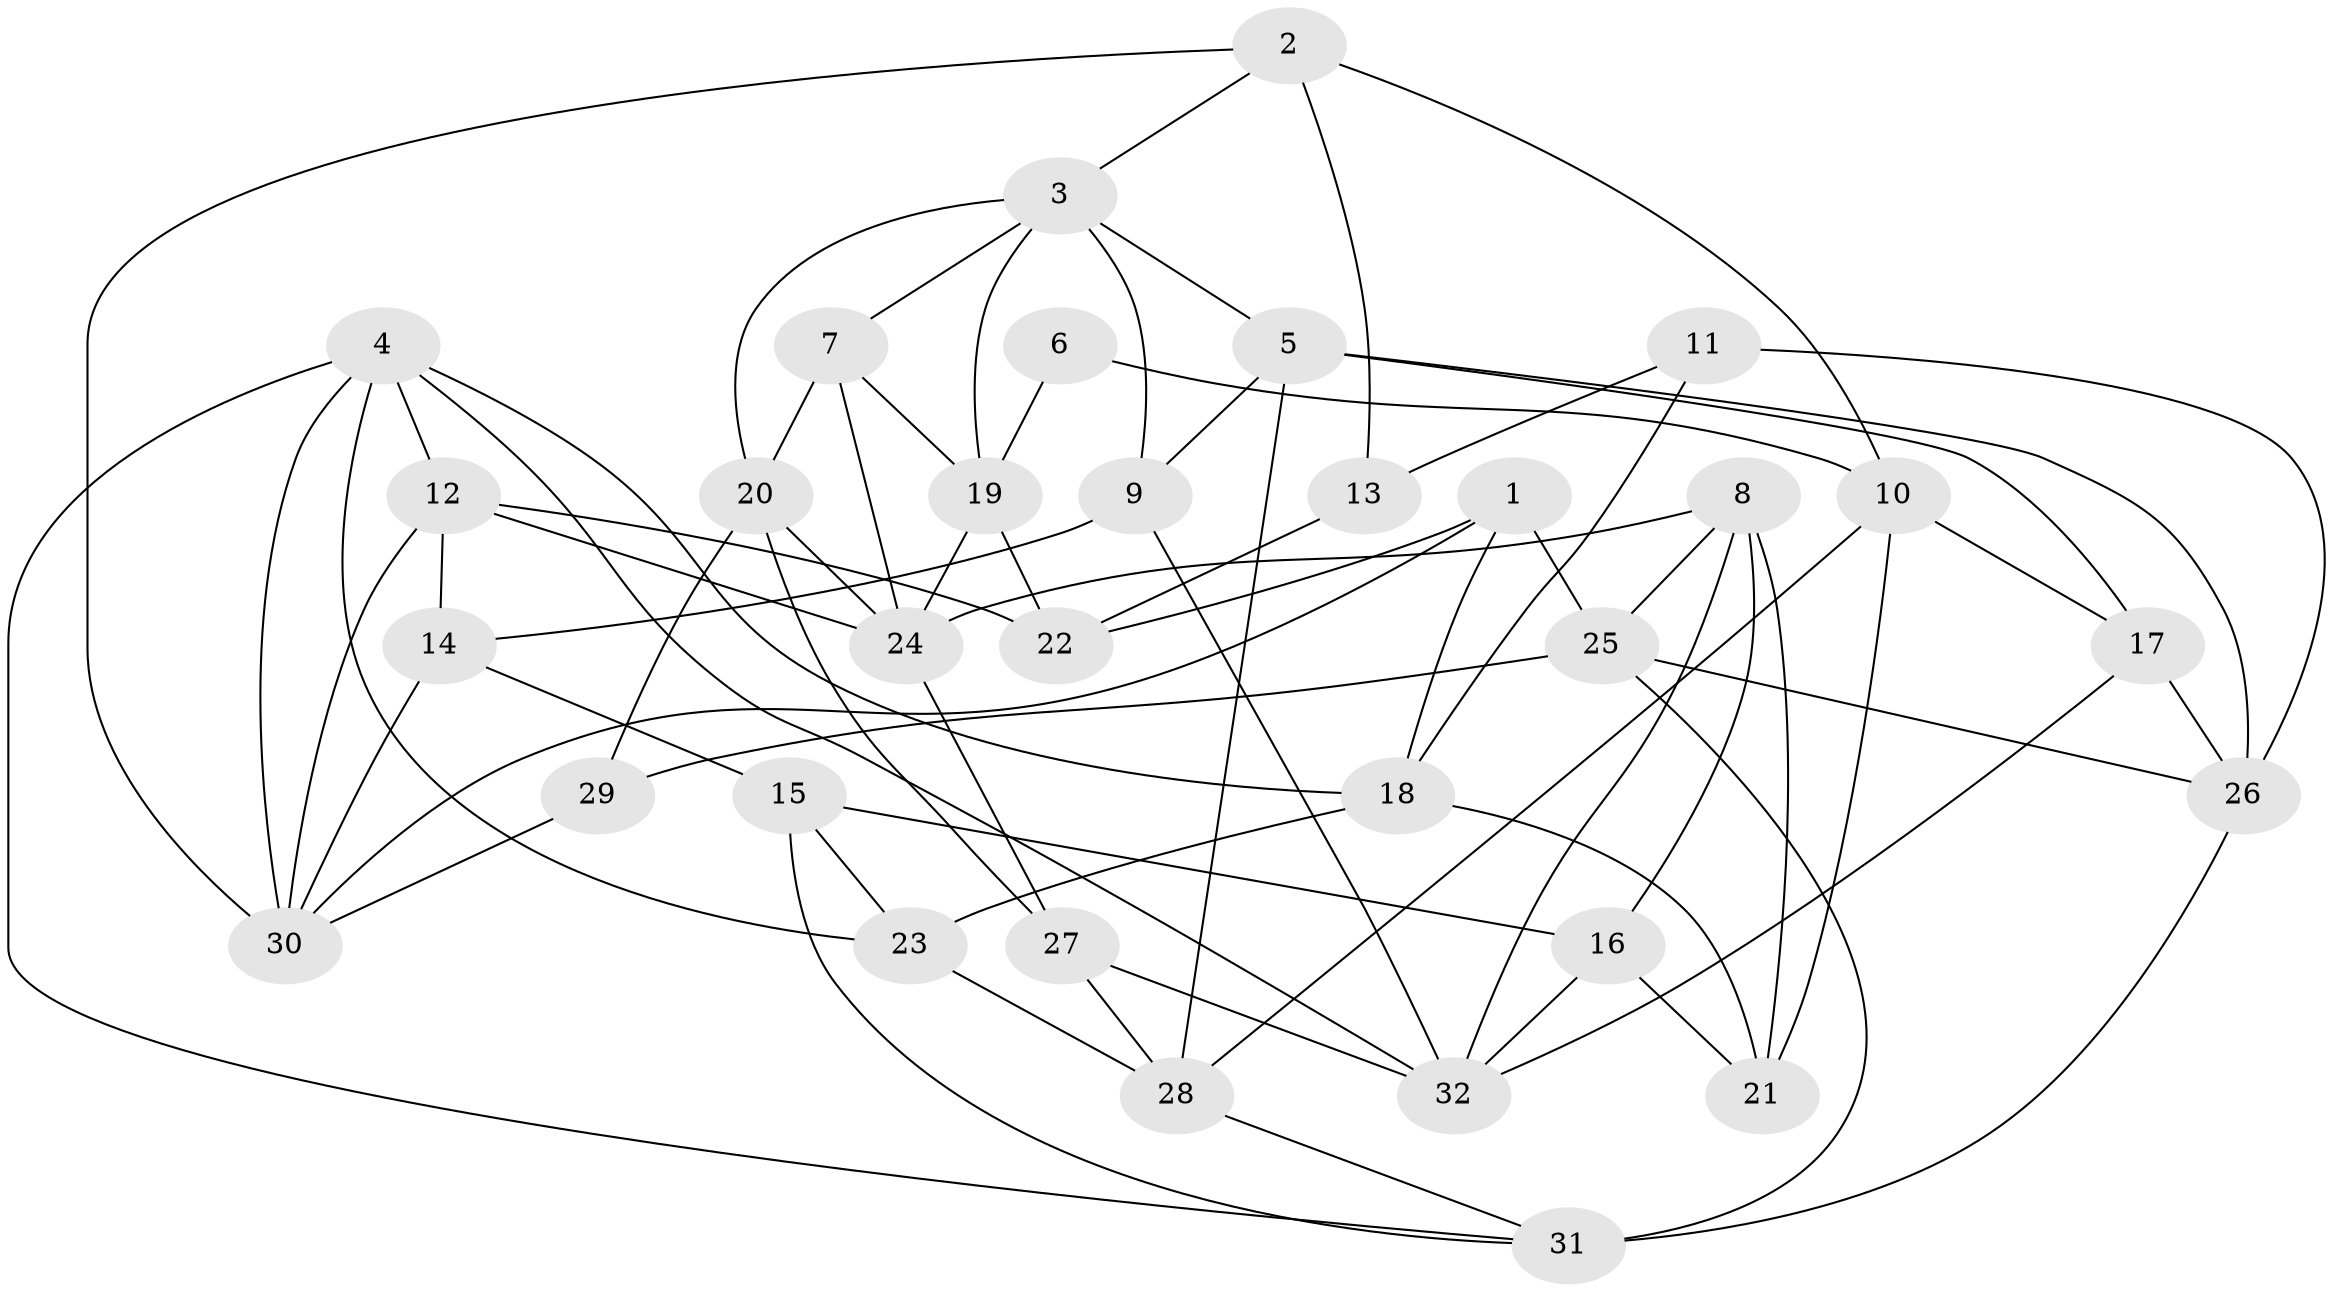 // original degree distribution, {4: 1.0}
// Generated by graph-tools (version 1.1) at 2025/38/03/04/25 23:38:16]
// undirected, 32 vertices, 72 edges
graph export_dot {
  node [color=gray90,style=filled];
  1;
  2;
  3;
  4;
  5;
  6;
  7;
  8;
  9;
  10;
  11;
  12;
  13;
  14;
  15;
  16;
  17;
  18;
  19;
  20;
  21;
  22;
  23;
  24;
  25;
  26;
  27;
  28;
  29;
  30;
  31;
  32;
  1 -- 18 [weight=1.0];
  1 -- 22 [weight=1.0];
  1 -- 25 [weight=1.0];
  1 -- 30 [weight=1.0];
  2 -- 3 [weight=1.0];
  2 -- 10 [weight=1.0];
  2 -- 13 [weight=1.0];
  2 -- 30 [weight=1.0];
  3 -- 5 [weight=1.0];
  3 -- 7 [weight=1.0];
  3 -- 9 [weight=1.0];
  3 -- 19 [weight=1.0];
  3 -- 20 [weight=1.0];
  4 -- 12 [weight=1.0];
  4 -- 18 [weight=1.0];
  4 -- 23 [weight=1.0];
  4 -- 30 [weight=1.0];
  4 -- 31 [weight=1.0];
  4 -- 32 [weight=1.0];
  5 -- 9 [weight=1.0];
  5 -- 17 [weight=1.0];
  5 -- 26 [weight=1.0];
  5 -- 28 [weight=2.0];
  6 -- 10 [weight=2.0];
  6 -- 19 [weight=2.0];
  7 -- 19 [weight=1.0];
  7 -- 20 [weight=1.0];
  7 -- 24 [weight=1.0];
  8 -- 16 [weight=2.0];
  8 -- 21 [weight=1.0];
  8 -- 24 [weight=1.0];
  8 -- 25 [weight=1.0];
  8 -- 32 [weight=1.0];
  9 -- 14 [weight=1.0];
  9 -- 32 [weight=1.0];
  10 -- 17 [weight=1.0];
  10 -- 21 [weight=1.0];
  10 -- 28 [weight=1.0];
  11 -- 13 [weight=1.0];
  11 -- 18 [weight=1.0];
  11 -- 26 [weight=2.0];
  12 -- 14 [weight=1.0];
  12 -- 22 [weight=2.0];
  12 -- 24 [weight=1.0];
  12 -- 30 [weight=1.0];
  13 -- 22 [weight=2.0];
  14 -- 15 [weight=1.0];
  14 -- 30 [weight=1.0];
  15 -- 16 [weight=2.0];
  15 -- 23 [weight=2.0];
  15 -- 31 [weight=1.0];
  16 -- 21 [weight=1.0];
  16 -- 32 [weight=1.0];
  17 -- 26 [weight=1.0];
  17 -- 32 [weight=1.0];
  18 -- 21 [weight=1.0];
  18 -- 23 [weight=2.0];
  19 -- 22 [weight=1.0];
  19 -- 24 [weight=1.0];
  20 -- 24 [weight=1.0];
  20 -- 27 [weight=1.0];
  20 -- 29 [weight=2.0];
  23 -- 28 [weight=1.0];
  24 -- 27 [weight=1.0];
  25 -- 26 [weight=1.0];
  25 -- 29 [weight=1.0];
  25 -- 31 [weight=2.0];
  26 -- 31 [weight=1.0];
  27 -- 28 [weight=1.0];
  27 -- 32 [weight=1.0];
  28 -- 31 [weight=1.0];
  29 -- 30 [weight=1.0];
}
